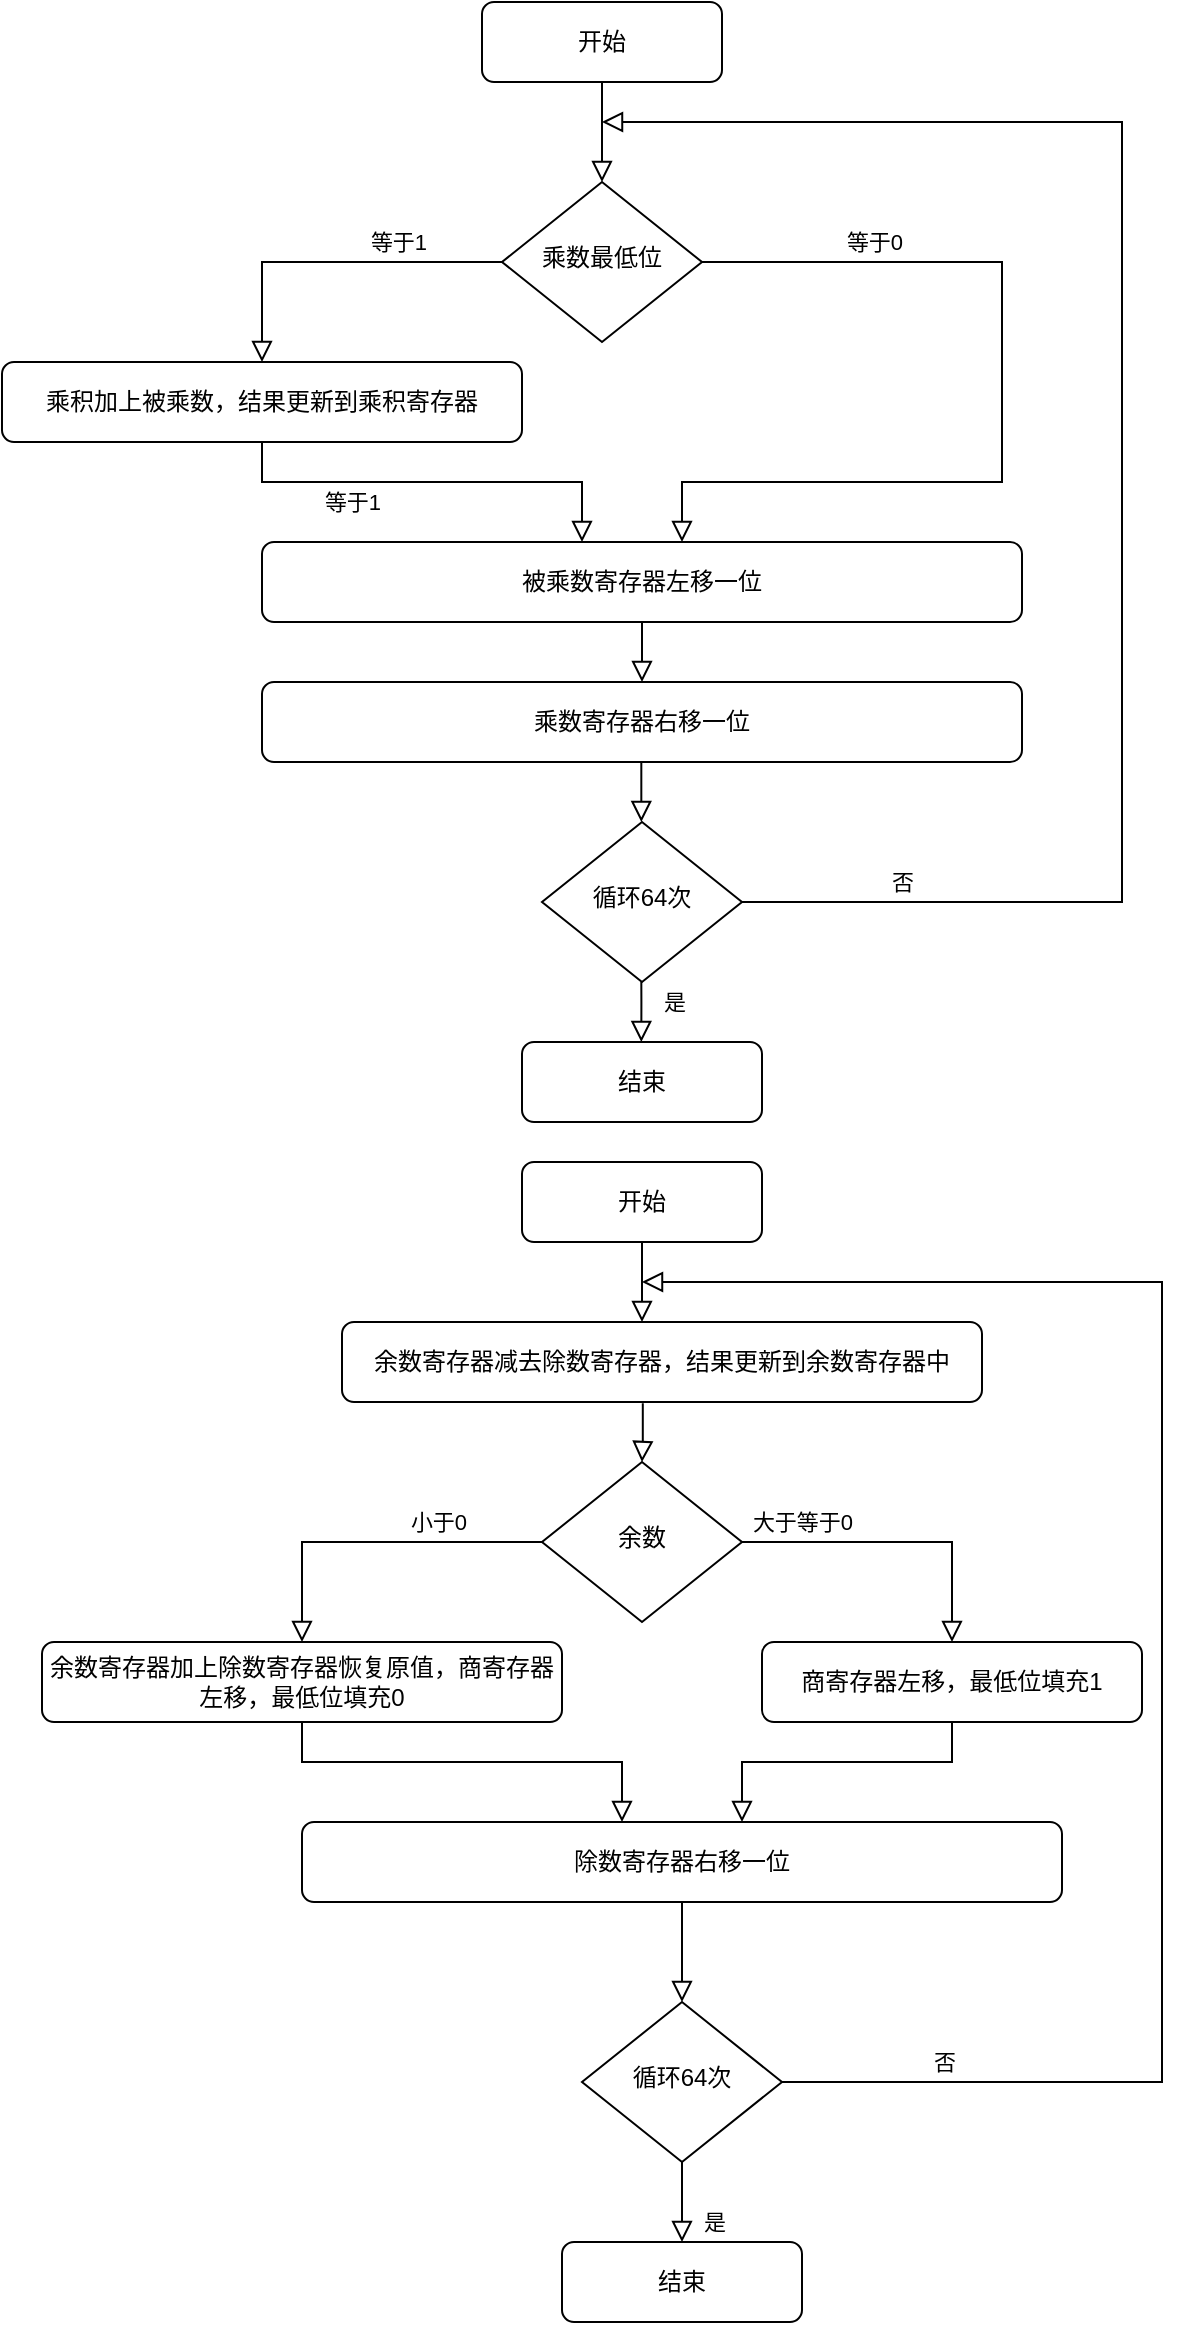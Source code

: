 <mxfile version="14.6.13" type="github">
  <diagram id="C5RBs43oDa-KdzZeNtuy" name="Page-1">
    <mxGraphModel dx="1422" dy="800" grid="1" gridSize="10" guides="1" tooltips="1" connect="1" arrows="1" fold="1" page="1" pageScale="1" pageWidth="827" pageHeight="1169" math="0" shadow="0">
      <root>
        <mxCell id="WIyWlLk6GJQsqaUBKTNV-0" />
        <mxCell id="WIyWlLk6GJQsqaUBKTNV-1" parent="WIyWlLk6GJQsqaUBKTNV-0" />
        <mxCell id="WIyWlLk6GJQsqaUBKTNV-2" value="" style="rounded=0;html=1;jettySize=auto;orthogonalLoop=1;fontSize=11;endArrow=block;endFill=0;endSize=8;strokeWidth=1;shadow=0;labelBackgroundColor=none;edgeStyle=orthogonalEdgeStyle;" parent="WIyWlLk6GJQsqaUBKTNV-1" source="WIyWlLk6GJQsqaUBKTNV-3" target="WIyWlLk6GJQsqaUBKTNV-6" edge="1">
          <mxGeometry relative="1" as="geometry" />
        </mxCell>
        <mxCell id="WIyWlLk6GJQsqaUBKTNV-3" value="开始" style="rounded=1;whiteSpace=wrap;html=1;fontSize=12;glass=0;strokeWidth=1;shadow=0;" parent="WIyWlLk6GJQsqaUBKTNV-1" vertex="1">
          <mxGeometry x="370" y="80" width="120" height="40" as="geometry" />
        </mxCell>
        <mxCell id="WIyWlLk6GJQsqaUBKTNV-5" value="等于0" style="edgeStyle=orthogonalEdgeStyle;rounded=0;html=1;jettySize=auto;orthogonalLoop=1;fontSize=11;endArrow=block;endFill=0;endSize=8;strokeWidth=1;shadow=0;labelBackgroundColor=none;" parent="WIyWlLk6GJQsqaUBKTNV-1" source="WIyWlLk6GJQsqaUBKTNV-6" edge="1">
          <mxGeometry x="-0.617" y="10" relative="1" as="geometry">
            <mxPoint as="offset" />
            <mxPoint x="470" y="350" as="targetPoint" />
            <Array as="points">
              <mxPoint x="630" y="210" />
              <mxPoint x="630" y="320" />
              <mxPoint x="470" y="320" />
            </Array>
          </mxGeometry>
        </mxCell>
        <mxCell id="WIyWlLk6GJQsqaUBKTNV-6" value="乘数最低位" style="rhombus;whiteSpace=wrap;html=1;shadow=0;fontFamily=Helvetica;fontSize=12;align=center;strokeWidth=1;spacing=6;spacingTop=-4;" parent="WIyWlLk6GJQsqaUBKTNV-1" vertex="1">
          <mxGeometry x="380" y="170" width="100" height="80" as="geometry" />
        </mxCell>
        <mxCell id="WIyWlLk6GJQsqaUBKTNV-11" value="被乘数寄存器左移一位" style="rounded=1;whiteSpace=wrap;html=1;fontSize=12;glass=0;strokeWidth=1;shadow=0;" parent="WIyWlLk6GJQsqaUBKTNV-1" vertex="1">
          <mxGeometry x="260" y="350" width="380" height="40" as="geometry" />
        </mxCell>
        <mxCell id="WIyWlLk6GJQsqaUBKTNV-12" value="乘积加上被乘数，结果更新到乘积寄存器" style="rounded=1;whiteSpace=wrap;html=1;fontSize=12;glass=0;strokeWidth=1;shadow=0;" parent="WIyWlLk6GJQsqaUBKTNV-1" vertex="1">
          <mxGeometry x="130" y="260" width="260" height="40" as="geometry" />
        </mxCell>
        <mxCell id="gC90-7Jxgeo8D4PstbFy-4" value="等于1" style="edgeStyle=orthogonalEdgeStyle;rounded=0;html=1;jettySize=auto;orthogonalLoop=1;fontSize=11;endArrow=block;endFill=0;endSize=8;strokeWidth=1;shadow=0;labelBackgroundColor=none;exitX=0;exitY=0.5;exitDx=0;exitDy=0;entryX=0.5;entryY=0;entryDx=0;entryDy=0;" edge="1" parent="WIyWlLk6GJQsqaUBKTNV-1" source="WIyWlLk6GJQsqaUBKTNV-6" target="WIyWlLk6GJQsqaUBKTNV-12">
          <mxGeometry x="-0.385" y="-10" relative="1" as="geometry">
            <mxPoint as="offset" />
            <mxPoint x="490.0" y="220" as="sourcePoint" />
            <mxPoint x="320" y="280" as="targetPoint" />
          </mxGeometry>
        </mxCell>
        <mxCell id="gC90-7Jxgeo8D4PstbFy-5" value="等于1" style="edgeStyle=orthogonalEdgeStyle;rounded=0;html=1;jettySize=auto;orthogonalLoop=1;fontSize=11;endArrow=block;endFill=0;endSize=8;strokeWidth=1;shadow=0;labelBackgroundColor=none;exitX=0.5;exitY=1;exitDx=0;exitDy=0;" edge="1" parent="WIyWlLk6GJQsqaUBKTNV-1" source="WIyWlLk6GJQsqaUBKTNV-12">
          <mxGeometry x="-0.385" y="-10" relative="1" as="geometry">
            <mxPoint as="offset" />
            <mxPoint x="200" y="400" as="sourcePoint" />
            <mxPoint x="420" y="350" as="targetPoint" />
            <Array as="points">
              <mxPoint x="260" y="320" />
              <mxPoint x="420" y="320" />
              <mxPoint x="420" y="350" />
            </Array>
          </mxGeometry>
        </mxCell>
        <mxCell id="gC90-7Jxgeo8D4PstbFy-7" value="" style="rounded=0;html=1;jettySize=auto;orthogonalLoop=1;fontSize=11;endArrow=block;endFill=0;endSize=8;strokeWidth=1;shadow=0;labelBackgroundColor=none;edgeStyle=orthogonalEdgeStyle;exitX=0.5;exitY=1;exitDx=0;exitDy=0;entryX=0.5;entryY=0;entryDx=0;entryDy=0;" edge="1" parent="WIyWlLk6GJQsqaUBKTNV-1" source="WIyWlLk6GJQsqaUBKTNV-11" target="gC90-7Jxgeo8D4PstbFy-8">
          <mxGeometry relative="1" as="geometry">
            <mxPoint x="449.66" y="410" as="sourcePoint" />
            <mxPoint x="450" y="420" as="targetPoint" />
          </mxGeometry>
        </mxCell>
        <mxCell id="gC90-7Jxgeo8D4PstbFy-8" value="乘数寄存器右移一位" style="rounded=1;whiteSpace=wrap;html=1;fontSize=12;glass=0;strokeWidth=1;shadow=0;" vertex="1" parent="WIyWlLk6GJQsqaUBKTNV-1">
          <mxGeometry x="260" y="420" width="380" height="40" as="geometry" />
        </mxCell>
        <mxCell id="gC90-7Jxgeo8D4PstbFy-10" value="" style="rounded=0;html=1;jettySize=auto;orthogonalLoop=1;fontSize=11;endArrow=block;endFill=0;endSize=8;strokeWidth=1;shadow=0;labelBackgroundColor=none;edgeStyle=orthogonalEdgeStyle;exitX=0.5;exitY=1;exitDx=0;exitDy=0;entryX=0.5;entryY=0;entryDx=0;entryDy=0;" edge="1" parent="WIyWlLk6GJQsqaUBKTNV-1">
          <mxGeometry relative="1" as="geometry">
            <mxPoint x="449.66" y="460" as="sourcePoint" />
            <mxPoint x="449.66" y="490" as="targetPoint" />
          </mxGeometry>
        </mxCell>
        <mxCell id="gC90-7Jxgeo8D4PstbFy-11" value="循环64次" style="rhombus;whiteSpace=wrap;html=1;shadow=0;fontFamily=Helvetica;fontSize=12;align=center;strokeWidth=1;spacing=6;spacingTop=-4;" vertex="1" parent="WIyWlLk6GJQsqaUBKTNV-1">
          <mxGeometry x="400" y="490" width="100" height="80" as="geometry" />
        </mxCell>
        <mxCell id="gC90-7Jxgeo8D4PstbFy-12" value="" style="rounded=0;html=1;jettySize=auto;orthogonalLoop=1;fontSize=11;endArrow=block;endFill=0;endSize=8;strokeWidth=1;shadow=0;labelBackgroundColor=none;edgeStyle=orthogonalEdgeStyle;exitX=0.5;exitY=1;exitDx=0;exitDy=0;entryX=0.5;entryY=0;entryDx=0;entryDy=0;" edge="1" parent="WIyWlLk6GJQsqaUBKTNV-1">
          <mxGeometry relative="1" as="geometry">
            <mxPoint x="449.66" y="570" as="sourcePoint" />
            <mxPoint x="449.66" y="600" as="targetPoint" />
            <Array as="points">
              <mxPoint x="450" y="580" />
              <mxPoint x="450" y="580" />
            </Array>
          </mxGeometry>
        </mxCell>
        <mxCell id="gC90-7Jxgeo8D4PstbFy-13" value="" style="rounded=0;html=1;jettySize=auto;orthogonalLoop=1;fontSize=11;endArrow=block;endFill=0;endSize=8;strokeWidth=1;shadow=0;labelBackgroundColor=none;edgeStyle=orthogonalEdgeStyle;exitX=1;exitY=0.5;exitDx=0;exitDy=0;" edge="1" parent="WIyWlLk6GJQsqaUBKTNV-1" source="gC90-7Jxgeo8D4PstbFy-11">
          <mxGeometry relative="1" as="geometry">
            <mxPoint x="580.0" y="500" as="sourcePoint" />
            <mxPoint x="430" y="140" as="targetPoint" />
            <Array as="points">
              <mxPoint x="690" y="530" />
            </Array>
          </mxGeometry>
        </mxCell>
        <mxCell id="gC90-7Jxgeo8D4PstbFy-14" value="否" style="edgeLabel;html=1;align=center;verticalAlign=middle;resizable=0;points=[];" vertex="1" connectable="0" parent="gC90-7Jxgeo8D4PstbFy-13">
          <mxGeometry x="-0.799" y="2" relative="1" as="geometry">
            <mxPoint x="-5" y="-8" as="offset" />
          </mxGeometry>
        </mxCell>
        <mxCell id="gC90-7Jxgeo8D4PstbFy-15" value="是" style="edgeLabel;html=1;align=center;verticalAlign=middle;resizable=0;points=[];" vertex="1" connectable="0" parent="WIyWlLk6GJQsqaUBKTNV-1">
          <mxGeometry x="599.998" y="530" as="geometry">
            <mxPoint x="-134" y="50" as="offset" />
          </mxGeometry>
        </mxCell>
        <mxCell id="gC90-7Jxgeo8D4PstbFy-16" value="结束" style="rounded=1;whiteSpace=wrap;html=1;fontSize=12;glass=0;strokeWidth=1;shadow=0;" vertex="1" parent="WIyWlLk6GJQsqaUBKTNV-1">
          <mxGeometry x="390" y="600" width="120" height="40" as="geometry" />
        </mxCell>
        <mxCell id="gC90-7Jxgeo8D4PstbFy-18" value="开始" style="rounded=1;whiteSpace=wrap;html=1;fontSize=12;glass=0;strokeWidth=1;shadow=0;" vertex="1" parent="WIyWlLk6GJQsqaUBKTNV-1">
          <mxGeometry x="390" y="660" width="120" height="40" as="geometry" />
        </mxCell>
        <mxCell id="gC90-7Jxgeo8D4PstbFy-19" value="大于等于0" style="edgeStyle=orthogonalEdgeStyle;rounded=0;html=1;jettySize=auto;orthogonalLoop=1;fontSize=11;endArrow=block;endFill=0;endSize=8;strokeWidth=1;shadow=0;labelBackgroundColor=none;entryX=0.5;entryY=0;entryDx=0;entryDy=0;" edge="1" parent="WIyWlLk6GJQsqaUBKTNV-1" target="gC90-7Jxgeo8D4PstbFy-38">
          <mxGeometry x="-0.617" y="10" relative="1" as="geometry">
            <mxPoint as="offset" />
            <mxPoint x="630" y="897" as="targetPoint" />
            <Array as="points">
              <mxPoint x="605" y="850" />
            </Array>
            <mxPoint x="500.0" y="850" as="sourcePoint" />
          </mxGeometry>
        </mxCell>
        <mxCell id="gC90-7Jxgeo8D4PstbFy-20" value="余数" style="rhombus;whiteSpace=wrap;html=1;shadow=0;fontFamily=Helvetica;fontSize=12;align=center;strokeWidth=1;spacing=6;spacingTop=-4;" vertex="1" parent="WIyWlLk6GJQsqaUBKTNV-1">
          <mxGeometry x="400" y="810" width="100" height="80" as="geometry" />
        </mxCell>
        <mxCell id="gC90-7Jxgeo8D4PstbFy-21" value="除数寄存器右移一位" style="rounded=1;whiteSpace=wrap;html=1;fontSize=12;glass=0;strokeWidth=1;shadow=0;" vertex="1" parent="WIyWlLk6GJQsqaUBKTNV-1">
          <mxGeometry x="280" y="990" width="380" height="40" as="geometry" />
        </mxCell>
        <mxCell id="gC90-7Jxgeo8D4PstbFy-22" value="余数寄存器加上除数寄存器恢复原值，商寄存器左移，最低位填充0" style="rounded=1;whiteSpace=wrap;html=1;fontSize=12;glass=0;strokeWidth=1;shadow=0;" vertex="1" parent="WIyWlLk6GJQsqaUBKTNV-1">
          <mxGeometry x="150" y="900" width="260" height="40" as="geometry" />
        </mxCell>
        <mxCell id="gC90-7Jxgeo8D4PstbFy-23" value="小于0" style="edgeStyle=orthogonalEdgeStyle;rounded=0;html=1;jettySize=auto;orthogonalLoop=1;fontSize=11;endArrow=block;endFill=0;endSize=8;strokeWidth=1;shadow=0;labelBackgroundColor=none;exitX=0;exitY=0.5;exitDx=0;exitDy=0;entryX=0.5;entryY=0;entryDx=0;entryDy=0;" edge="1" parent="WIyWlLk6GJQsqaUBKTNV-1" source="gC90-7Jxgeo8D4PstbFy-20" target="gC90-7Jxgeo8D4PstbFy-22">
          <mxGeometry x="-0.385" y="-10" relative="1" as="geometry">
            <mxPoint as="offset" />
            <mxPoint x="510.0" y="860" as="sourcePoint" />
            <mxPoint x="340" y="920" as="targetPoint" />
          </mxGeometry>
        </mxCell>
        <mxCell id="gC90-7Jxgeo8D4PstbFy-24" value="" style="edgeStyle=orthogonalEdgeStyle;rounded=0;html=1;jettySize=auto;orthogonalLoop=1;fontSize=11;endArrow=block;endFill=0;endSize=8;strokeWidth=1;shadow=0;labelBackgroundColor=none;exitX=0.5;exitY=1;exitDx=0;exitDy=0;" edge="1" parent="WIyWlLk6GJQsqaUBKTNV-1" source="gC90-7Jxgeo8D4PstbFy-22">
          <mxGeometry x="-0.385" y="-10" relative="1" as="geometry">
            <mxPoint as="offset" />
            <mxPoint x="220" y="1040" as="sourcePoint" />
            <mxPoint x="440.0" y="990" as="targetPoint" />
            <Array as="points">
              <mxPoint x="280" y="960" />
              <mxPoint x="440" y="960" />
              <mxPoint x="440" y="990" />
            </Array>
          </mxGeometry>
        </mxCell>
        <mxCell id="gC90-7Jxgeo8D4PstbFy-25" value="" style="rounded=0;html=1;jettySize=auto;orthogonalLoop=1;fontSize=11;endArrow=block;endFill=0;endSize=8;strokeWidth=1;shadow=0;labelBackgroundColor=none;edgeStyle=orthogonalEdgeStyle;exitX=0.5;exitY=1;exitDx=0;exitDy=0;entryX=0.5;entryY=0;entryDx=0;entryDy=0;" edge="1" parent="WIyWlLk6GJQsqaUBKTNV-1" source="gC90-7Jxgeo8D4PstbFy-21" target="gC90-7Jxgeo8D4PstbFy-28">
          <mxGeometry relative="1" as="geometry">
            <mxPoint x="469.66" y="1050" as="sourcePoint" />
            <mxPoint x="470.0" y="1060" as="targetPoint" />
          </mxGeometry>
        </mxCell>
        <mxCell id="gC90-7Jxgeo8D4PstbFy-28" value="循环64次" style="rhombus;whiteSpace=wrap;html=1;shadow=0;fontFamily=Helvetica;fontSize=12;align=center;strokeWidth=1;spacing=6;spacingTop=-4;" vertex="1" parent="WIyWlLk6GJQsqaUBKTNV-1">
          <mxGeometry x="420" y="1080" width="100" height="80" as="geometry" />
        </mxCell>
        <mxCell id="gC90-7Jxgeo8D4PstbFy-29" value="" style="rounded=0;html=1;jettySize=auto;orthogonalLoop=1;fontSize=11;endArrow=block;endFill=0;endSize=8;strokeWidth=1;shadow=0;labelBackgroundColor=none;edgeStyle=orthogonalEdgeStyle;exitX=0.5;exitY=1;exitDx=0;exitDy=0;entryX=0.5;entryY=0;entryDx=0;entryDy=0;" edge="1" parent="WIyWlLk6GJQsqaUBKTNV-1" source="gC90-7Jxgeo8D4PstbFy-28" target="gC90-7Jxgeo8D4PstbFy-33">
          <mxGeometry relative="1" as="geometry">
            <mxPoint x="469.66" y="1210" as="sourcePoint" />
            <mxPoint x="469.66" y="1240" as="targetPoint" />
            <Array as="points" />
          </mxGeometry>
        </mxCell>
        <mxCell id="gC90-7Jxgeo8D4PstbFy-30" value="" style="rounded=0;html=1;jettySize=auto;orthogonalLoop=1;fontSize=11;endArrow=block;endFill=0;endSize=8;strokeWidth=1;shadow=0;labelBackgroundColor=none;edgeStyle=orthogonalEdgeStyle;exitX=1;exitY=0.5;exitDx=0;exitDy=0;" edge="1" parent="WIyWlLk6GJQsqaUBKTNV-1" source="gC90-7Jxgeo8D4PstbFy-28">
          <mxGeometry relative="1" as="geometry">
            <mxPoint x="600.0" y="1080" as="sourcePoint" />
            <mxPoint x="450.0" y="720" as="targetPoint" />
            <Array as="points">
              <mxPoint x="710" y="1120" />
              <mxPoint x="710" y="720" />
            </Array>
          </mxGeometry>
        </mxCell>
        <mxCell id="gC90-7Jxgeo8D4PstbFy-31" value="否" style="edgeLabel;html=1;align=center;verticalAlign=middle;resizable=0;points=[];" vertex="1" connectable="0" parent="gC90-7Jxgeo8D4PstbFy-30">
          <mxGeometry x="-0.799" y="2" relative="1" as="geometry">
            <mxPoint x="-5" y="-8" as="offset" />
          </mxGeometry>
        </mxCell>
        <mxCell id="gC90-7Jxgeo8D4PstbFy-32" value="是" style="edgeLabel;html=1;align=center;verticalAlign=middle;resizable=0;points=[];" vertex="1" connectable="0" parent="WIyWlLk6GJQsqaUBKTNV-1">
          <mxGeometry x="619.998" y="1140" as="geometry">
            <mxPoint x="-134" y="50" as="offset" />
          </mxGeometry>
        </mxCell>
        <mxCell id="gC90-7Jxgeo8D4PstbFy-33" value="结束" style="rounded=1;whiteSpace=wrap;html=1;fontSize=12;glass=0;strokeWidth=1;shadow=0;" vertex="1" parent="WIyWlLk6GJQsqaUBKTNV-1">
          <mxGeometry x="410" y="1200" width="120" height="40" as="geometry" />
        </mxCell>
        <mxCell id="gC90-7Jxgeo8D4PstbFy-34" value="" style="rounded=0;html=1;jettySize=auto;orthogonalLoop=1;fontSize=11;endArrow=block;endFill=0;endSize=8;strokeWidth=1;shadow=0;labelBackgroundColor=none;edgeStyle=orthogonalEdgeStyle;exitX=0.5;exitY=1;exitDx=0;exitDy=0;" edge="1" parent="WIyWlLk6GJQsqaUBKTNV-1" source="gC90-7Jxgeo8D4PstbFy-18">
          <mxGeometry relative="1" as="geometry">
            <mxPoint x="449.66" y="720" as="sourcePoint" />
            <mxPoint x="450" y="740" as="targetPoint" />
            <Array as="points" />
          </mxGeometry>
        </mxCell>
        <mxCell id="gC90-7Jxgeo8D4PstbFy-35" value="余数寄存器减去除数寄存器，结果更新到余数寄存器中" style="rounded=1;whiteSpace=wrap;html=1;fontSize=12;glass=0;strokeWidth=1;shadow=0;" vertex="1" parent="WIyWlLk6GJQsqaUBKTNV-1">
          <mxGeometry x="300" y="740" width="320" height="40" as="geometry" />
        </mxCell>
        <mxCell id="gC90-7Jxgeo8D4PstbFy-36" value="" style="rounded=0;html=1;jettySize=auto;orthogonalLoop=1;fontSize=11;endArrow=block;endFill=0;endSize=8;strokeWidth=1;shadow=0;labelBackgroundColor=none;edgeStyle=orthogonalEdgeStyle;exitX=0.47;exitY=1.017;exitDx=0;exitDy=0;exitPerimeter=0;" edge="1" parent="WIyWlLk6GJQsqaUBKTNV-1" source="gC90-7Jxgeo8D4PstbFy-35" target="gC90-7Jxgeo8D4PstbFy-20">
          <mxGeometry relative="1" as="geometry">
            <mxPoint x="510.0" y="780" as="sourcePoint" />
            <mxPoint x="510.0" y="820" as="targetPoint" />
            <Array as="points" />
          </mxGeometry>
        </mxCell>
        <mxCell id="gC90-7Jxgeo8D4PstbFy-38" value="商寄存器左移，最低位填充1" style="rounded=1;whiteSpace=wrap;html=1;fontSize=12;glass=0;strokeWidth=1;shadow=0;" vertex="1" parent="WIyWlLk6GJQsqaUBKTNV-1">
          <mxGeometry x="510" y="900" width="190" height="40" as="geometry" />
        </mxCell>
        <mxCell id="gC90-7Jxgeo8D4PstbFy-39" value="" style="edgeStyle=orthogonalEdgeStyle;rounded=0;html=1;jettySize=auto;orthogonalLoop=1;fontSize=11;endArrow=block;endFill=0;endSize=8;strokeWidth=1;shadow=0;labelBackgroundColor=none;exitX=0.5;exitY=1;exitDx=0;exitDy=0;" edge="1" parent="WIyWlLk6GJQsqaUBKTNV-1" source="gC90-7Jxgeo8D4PstbFy-38">
          <mxGeometry x="-0.385" y="-10" relative="1" as="geometry">
            <mxPoint as="offset" />
            <mxPoint x="530.0" y="950" as="sourcePoint" />
            <mxPoint x="500" y="990" as="targetPoint" />
            <Array as="points">
              <mxPoint x="605" y="960" />
              <mxPoint x="500" y="960" />
              <mxPoint x="500" y="990" />
            </Array>
          </mxGeometry>
        </mxCell>
      </root>
    </mxGraphModel>
  </diagram>
</mxfile>
